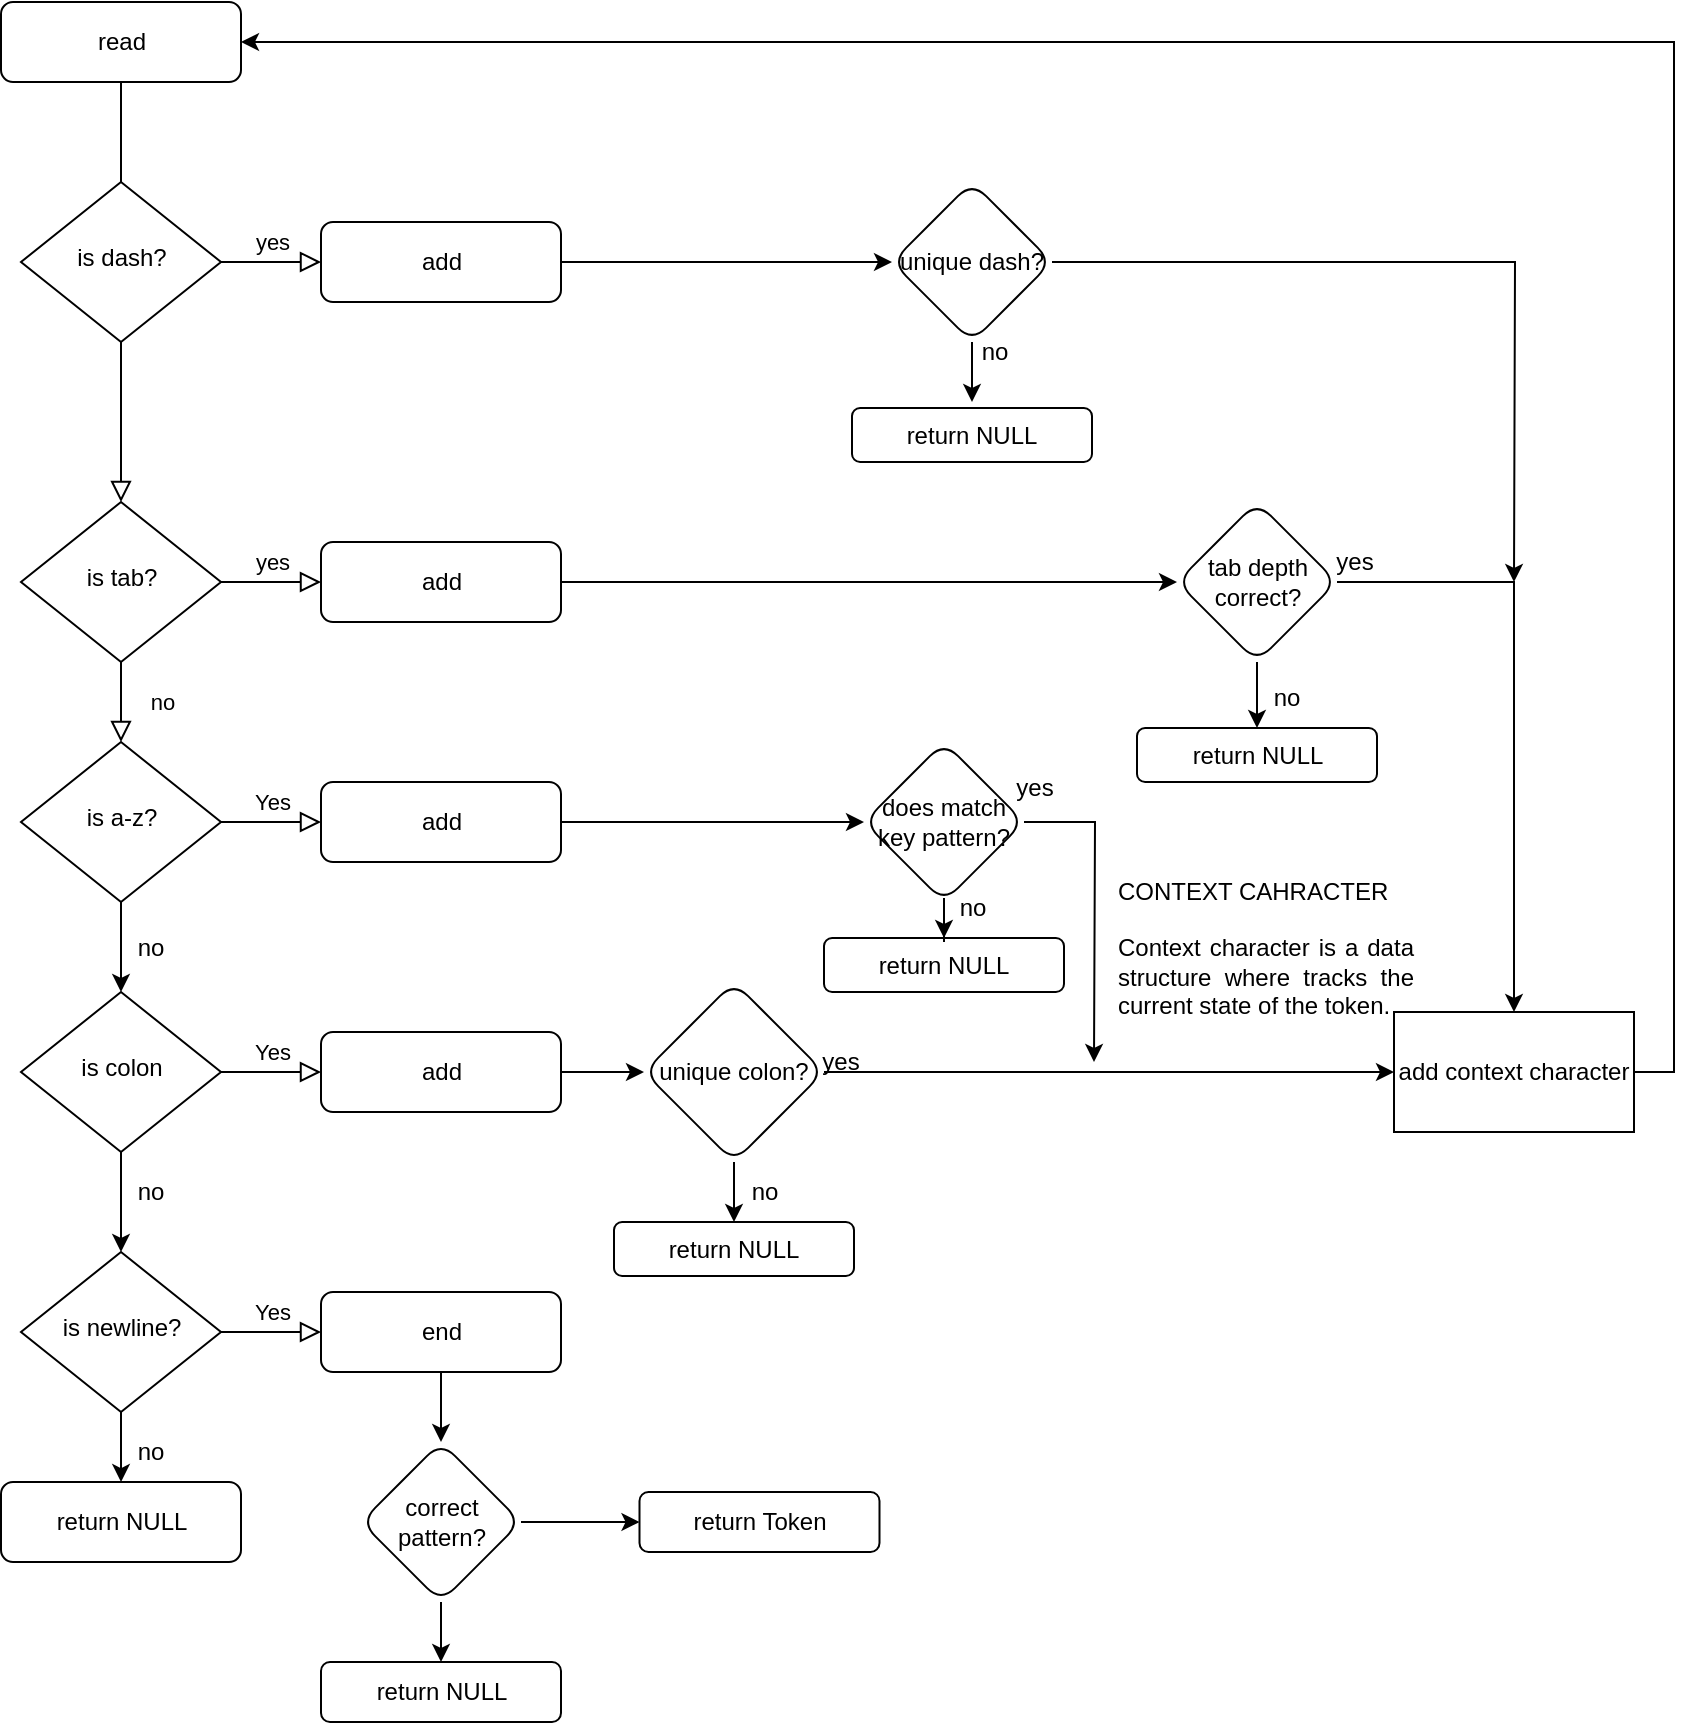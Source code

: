 <mxfile version="22.0.4" type="github" pages="2">
  <diagram id="C5RBs43oDa-KdzZeNtuy" name="lexer state machine">
    <mxGraphModel dx="670" dy="1469" grid="1" gridSize="10" guides="1" tooltips="1" connect="1" arrows="1" fold="1" page="1" pageScale="1" pageWidth="827" pageHeight="1169" math="0" shadow="0">
      <root>
        <mxCell id="WIyWlLk6GJQsqaUBKTNV-0" />
        <mxCell id="WIyWlLk6GJQsqaUBKTNV-1" parent="WIyWlLk6GJQsqaUBKTNV-0" />
        <mxCell id="WIyWlLk6GJQsqaUBKTNV-2" value="" style="rounded=0;html=1;jettySize=auto;orthogonalLoop=1;fontSize=11;endArrow=block;endFill=0;endSize=8;strokeWidth=1;shadow=0;labelBackgroundColor=none;edgeStyle=orthogonalEdgeStyle;" parent="WIyWlLk6GJQsqaUBKTNV-1" source="WIyWlLk6GJQsqaUBKTNV-3" target="WIyWlLk6GJQsqaUBKTNV-6" edge="1">
          <mxGeometry relative="1" as="geometry" />
        </mxCell>
        <mxCell id="WIyWlLk6GJQsqaUBKTNV-3" value="read" style="rounded=1;whiteSpace=wrap;html=1;fontSize=12;glass=0;strokeWidth=1;shadow=0;" parent="WIyWlLk6GJQsqaUBKTNV-1" vertex="1">
          <mxGeometry x="3.5" y="-80" width="120" height="40" as="geometry" />
        </mxCell>
        <mxCell id="WIyWlLk6GJQsqaUBKTNV-4" value="no" style="rounded=0;html=1;jettySize=auto;orthogonalLoop=1;fontSize=11;endArrow=block;endFill=0;endSize=8;strokeWidth=1;shadow=0;labelBackgroundColor=none;edgeStyle=orthogonalEdgeStyle;" parent="WIyWlLk6GJQsqaUBKTNV-1" source="WIyWlLk6GJQsqaUBKTNV-6" target="WIyWlLk6GJQsqaUBKTNV-10" edge="1">
          <mxGeometry y="20" relative="1" as="geometry">
            <mxPoint as="offset" />
          </mxGeometry>
        </mxCell>
        <mxCell id="WIyWlLk6GJQsqaUBKTNV-5" value="yes" style="edgeStyle=orthogonalEdgeStyle;rounded=0;html=1;jettySize=auto;orthogonalLoop=1;fontSize=11;endArrow=block;endFill=0;endSize=8;strokeWidth=1;shadow=0;labelBackgroundColor=none;" parent="WIyWlLk6GJQsqaUBKTNV-1" source="WIyWlLk6GJQsqaUBKTNV-6" target="WIyWlLk6GJQsqaUBKTNV-7" edge="1">
          <mxGeometry y="10" relative="1" as="geometry">
            <mxPoint as="offset" />
          </mxGeometry>
        </mxCell>
        <mxCell id="WIyWlLk6GJQsqaUBKTNV-6" value="is tab?" style="rhombus;whiteSpace=wrap;html=1;shadow=0;fontFamily=Helvetica;fontSize=12;align=center;strokeWidth=1;spacing=6;spacingTop=-4;" parent="WIyWlLk6GJQsqaUBKTNV-1" vertex="1">
          <mxGeometry x="13.5" y="170" width="100" height="80" as="geometry" />
        </mxCell>
        <mxCell id="NJGwAmN8iUr_1sxsh8-F-1" value="" style="edgeStyle=orthogonalEdgeStyle;rounded=0;orthogonalLoop=1;jettySize=auto;html=1;" edge="1" parent="WIyWlLk6GJQsqaUBKTNV-1" source="WIyWlLk6GJQsqaUBKTNV-7" target="NJGwAmN8iUr_1sxsh8-F-0">
          <mxGeometry relative="1" as="geometry" />
        </mxCell>
        <mxCell id="WIyWlLk6GJQsqaUBKTNV-7" value="add" style="rounded=1;whiteSpace=wrap;html=1;fontSize=12;glass=0;strokeWidth=1;shadow=0;" parent="WIyWlLk6GJQsqaUBKTNV-1" vertex="1">
          <mxGeometry x="163.5" y="190" width="120" height="40" as="geometry" />
        </mxCell>
        <mxCell id="WIyWlLk6GJQsqaUBKTNV-9" value="Yes" style="edgeStyle=orthogonalEdgeStyle;rounded=0;html=1;jettySize=auto;orthogonalLoop=1;fontSize=11;endArrow=block;endFill=0;endSize=8;strokeWidth=1;shadow=0;labelBackgroundColor=none;" parent="WIyWlLk6GJQsqaUBKTNV-1" source="WIyWlLk6GJQsqaUBKTNV-10" target="WIyWlLk6GJQsqaUBKTNV-12" edge="1">
          <mxGeometry y="10" relative="1" as="geometry">
            <mxPoint as="offset" />
          </mxGeometry>
        </mxCell>
        <mxCell id="NJGwAmN8iUr_1sxsh8-F-18" value="" style="edgeStyle=orthogonalEdgeStyle;rounded=0;orthogonalLoop=1;jettySize=auto;html=1;" edge="1" parent="WIyWlLk6GJQsqaUBKTNV-1" source="WIyWlLk6GJQsqaUBKTNV-10" target="NJGwAmN8iUr_1sxsh8-F-11">
          <mxGeometry relative="1" as="geometry" />
        </mxCell>
        <mxCell id="WIyWlLk6GJQsqaUBKTNV-10" value="is a-z?" style="rhombus;whiteSpace=wrap;html=1;shadow=0;fontFamily=Helvetica;fontSize=12;align=center;strokeWidth=1;spacing=6;spacingTop=-4;" parent="WIyWlLk6GJQsqaUBKTNV-1" vertex="1">
          <mxGeometry x="13.5" y="290" width="100" height="80" as="geometry" />
        </mxCell>
        <mxCell id="WIyWlLk6GJQsqaUBKTNV-12" value="add" style="rounded=1;whiteSpace=wrap;html=1;fontSize=12;glass=0;strokeWidth=1;shadow=0;" parent="WIyWlLk6GJQsqaUBKTNV-1" vertex="1">
          <mxGeometry x="163.5" y="310" width="120" height="40" as="geometry" />
        </mxCell>
        <mxCell id="NJGwAmN8iUr_1sxsh8-F-3" value="" style="edgeStyle=orthogonalEdgeStyle;rounded=0;orthogonalLoop=1;jettySize=auto;html=1;" edge="1" parent="WIyWlLk6GJQsqaUBKTNV-1" source="NJGwAmN8iUr_1sxsh8-F-0" target="NJGwAmN8iUr_1sxsh8-F-2">
          <mxGeometry relative="1" as="geometry" />
        </mxCell>
        <mxCell id="NJGwAmN8iUr_1sxsh8-F-69" style="edgeStyle=orthogonalEdgeStyle;rounded=0;orthogonalLoop=1;jettySize=auto;html=1;" edge="1" parent="WIyWlLk6GJQsqaUBKTNV-1" source="NJGwAmN8iUr_1sxsh8-F-0" target="NJGwAmN8iUr_1sxsh8-F-39">
          <mxGeometry relative="1" as="geometry" />
        </mxCell>
        <mxCell id="NJGwAmN8iUr_1sxsh8-F-0" value="tab depth correct?" style="rhombus;whiteSpace=wrap;html=1;rounded=1;glass=0;strokeWidth=1;shadow=0;" vertex="1" parent="WIyWlLk6GJQsqaUBKTNV-1">
          <mxGeometry x="591.5" y="170" width="80" height="80" as="geometry" />
        </mxCell>
        <mxCell id="NJGwAmN8iUr_1sxsh8-F-2" value="return NULL" style="whiteSpace=wrap;html=1;rounded=1;glass=0;strokeWidth=1;shadow=0;" vertex="1" parent="WIyWlLk6GJQsqaUBKTNV-1">
          <mxGeometry x="571.5" y="283" width="120" height="27" as="geometry" />
        </mxCell>
        <mxCell id="NJGwAmN8iUr_1sxsh8-F-4" value="no" style="text;html=1;align=center;verticalAlign=middle;resizable=0;points=[];autosize=1;strokeColor=none;fillColor=none;" vertex="1" parent="WIyWlLk6GJQsqaUBKTNV-1">
          <mxGeometry x="625.5" y="253" width="40" height="30" as="geometry" />
        </mxCell>
        <mxCell id="NJGwAmN8iUr_1sxsh8-F-10" value="Yes" style="edgeStyle=orthogonalEdgeStyle;rounded=0;html=1;jettySize=auto;orthogonalLoop=1;fontSize=11;endArrow=block;endFill=0;endSize=8;strokeWidth=1;shadow=0;labelBackgroundColor=none;" edge="1" parent="WIyWlLk6GJQsqaUBKTNV-1" source="NJGwAmN8iUr_1sxsh8-F-11" target="NJGwAmN8iUr_1sxsh8-F-13">
          <mxGeometry y="10" relative="1" as="geometry">
            <mxPoint as="offset" />
          </mxGeometry>
        </mxCell>
        <mxCell id="NJGwAmN8iUr_1sxsh8-F-27" value="" style="edgeStyle=orthogonalEdgeStyle;rounded=0;orthogonalLoop=1;jettySize=auto;html=1;" edge="1" parent="WIyWlLk6GJQsqaUBKTNV-1" source="NJGwAmN8iUr_1sxsh8-F-11" target="NJGwAmN8iUr_1sxsh8-F-20">
          <mxGeometry relative="1" as="geometry" />
        </mxCell>
        <mxCell id="NJGwAmN8iUr_1sxsh8-F-11" value="is colon" style="rhombus;whiteSpace=wrap;html=1;shadow=0;fontFamily=Helvetica;fontSize=12;align=center;strokeWidth=1;spacing=6;spacingTop=-4;" vertex="1" parent="WIyWlLk6GJQsqaUBKTNV-1">
          <mxGeometry x="13.5" y="415" width="100" height="80" as="geometry" />
        </mxCell>
        <mxCell id="NJGwAmN8iUr_1sxsh8-F-12" value="" style="edgeStyle=orthogonalEdgeStyle;rounded=0;orthogonalLoop=1;jettySize=auto;html=1;" edge="1" parent="WIyWlLk6GJQsqaUBKTNV-1" source="NJGwAmN8iUr_1sxsh8-F-13" target="NJGwAmN8iUr_1sxsh8-F-15">
          <mxGeometry relative="1" as="geometry" />
        </mxCell>
        <mxCell id="NJGwAmN8iUr_1sxsh8-F-13" value="add" style="rounded=1;whiteSpace=wrap;html=1;fontSize=12;glass=0;strokeWidth=1;shadow=0;" vertex="1" parent="WIyWlLk6GJQsqaUBKTNV-1">
          <mxGeometry x="163.5" y="435" width="120" height="40" as="geometry" />
        </mxCell>
        <mxCell id="NJGwAmN8iUr_1sxsh8-F-14" value="" style="edgeStyle=orthogonalEdgeStyle;rounded=0;orthogonalLoop=1;jettySize=auto;html=1;" edge="1" parent="WIyWlLk6GJQsqaUBKTNV-1" source="NJGwAmN8iUr_1sxsh8-F-15" target="NJGwAmN8iUr_1sxsh8-F-16">
          <mxGeometry relative="1" as="geometry" />
        </mxCell>
        <mxCell id="NJGwAmN8iUr_1sxsh8-F-75" style="edgeStyle=orthogonalEdgeStyle;rounded=0;orthogonalLoop=1;jettySize=auto;html=1;entryX=0;entryY=0.5;entryDx=0;entryDy=0;" edge="1" parent="WIyWlLk6GJQsqaUBKTNV-1" source="NJGwAmN8iUr_1sxsh8-F-15" target="NJGwAmN8iUr_1sxsh8-F-39">
          <mxGeometry relative="1" as="geometry" />
        </mxCell>
        <mxCell id="NJGwAmN8iUr_1sxsh8-F-15" value="unique colon?" style="rhombus;whiteSpace=wrap;html=1;rounded=1;glass=0;strokeWidth=1;shadow=0;" vertex="1" parent="WIyWlLk6GJQsqaUBKTNV-1">
          <mxGeometry x="325" y="410" width="90" height="90" as="geometry" />
        </mxCell>
        <mxCell id="NJGwAmN8iUr_1sxsh8-F-16" value="return NULL" style="whiteSpace=wrap;html=1;rounded=1;glass=0;strokeWidth=1;shadow=0;" vertex="1" parent="WIyWlLk6GJQsqaUBKTNV-1">
          <mxGeometry x="310" y="530" width="120" height="27" as="geometry" />
        </mxCell>
        <mxCell id="NJGwAmN8iUr_1sxsh8-F-17" value="no" style="text;html=1;align=center;verticalAlign=middle;resizable=0;points=[];autosize=1;strokeColor=none;fillColor=none;" vertex="1" parent="WIyWlLk6GJQsqaUBKTNV-1">
          <mxGeometry x="365" y="500" width="40" height="30" as="geometry" />
        </mxCell>
        <mxCell id="NJGwAmN8iUr_1sxsh8-F-19" value="Yes" style="edgeStyle=orthogonalEdgeStyle;rounded=0;html=1;jettySize=auto;orthogonalLoop=1;fontSize=11;endArrow=block;endFill=0;endSize=8;strokeWidth=1;shadow=0;labelBackgroundColor=none;" edge="1" parent="WIyWlLk6GJQsqaUBKTNV-1" source="NJGwAmN8iUr_1sxsh8-F-20" target="NJGwAmN8iUr_1sxsh8-F-22">
          <mxGeometry y="10" relative="1" as="geometry">
            <mxPoint as="offset" />
          </mxGeometry>
        </mxCell>
        <mxCell id="NJGwAmN8iUr_1sxsh8-F-29" value="" style="edgeStyle=orthogonalEdgeStyle;rounded=0;orthogonalLoop=1;jettySize=auto;html=1;" edge="1" parent="WIyWlLk6GJQsqaUBKTNV-1" source="NJGwAmN8iUr_1sxsh8-F-20">
          <mxGeometry relative="1" as="geometry">
            <mxPoint x="63.517" y="660.014" as="targetPoint" />
          </mxGeometry>
        </mxCell>
        <mxCell id="NJGwAmN8iUr_1sxsh8-F-20" value="is newline?" style="rhombus;whiteSpace=wrap;html=1;shadow=0;fontFamily=Helvetica;fontSize=12;align=center;strokeWidth=1;spacing=6;spacingTop=-4;" vertex="1" parent="WIyWlLk6GJQsqaUBKTNV-1">
          <mxGeometry x="13.5" y="545" width="100" height="80" as="geometry" />
        </mxCell>
        <mxCell id="NJGwAmN8iUr_1sxsh8-F-47" value="" style="edgeStyle=orthogonalEdgeStyle;rounded=0;orthogonalLoop=1;jettySize=auto;html=1;" edge="1" parent="WIyWlLk6GJQsqaUBKTNV-1" source="NJGwAmN8iUr_1sxsh8-F-22" target="NJGwAmN8iUr_1sxsh8-F-46">
          <mxGeometry relative="1" as="geometry" />
        </mxCell>
        <mxCell id="NJGwAmN8iUr_1sxsh8-F-22" value="end" style="rounded=1;whiteSpace=wrap;html=1;fontSize=12;glass=0;strokeWidth=1;shadow=0;" vertex="1" parent="WIyWlLk6GJQsqaUBKTNV-1">
          <mxGeometry x="163.5" y="565" width="120" height="40" as="geometry" />
        </mxCell>
        <mxCell id="NJGwAmN8iUr_1sxsh8-F-30" value="no" style="text;html=1;align=center;verticalAlign=middle;resizable=0;points=[];autosize=1;strokeColor=none;fillColor=none;" vertex="1" parent="WIyWlLk6GJQsqaUBKTNV-1">
          <mxGeometry x="58" y="378" width="40" height="30" as="geometry" />
        </mxCell>
        <mxCell id="NJGwAmN8iUr_1sxsh8-F-31" value="no" style="text;html=1;align=center;verticalAlign=middle;resizable=0;points=[];autosize=1;strokeColor=none;fillColor=none;" vertex="1" parent="WIyWlLk6GJQsqaUBKTNV-1">
          <mxGeometry x="58" y="500" width="40" height="30" as="geometry" />
        </mxCell>
        <mxCell id="NJGwAmN8iUr_1sxsh8-F-32" value="no" style="text;html=1;align=center;verticalAlign=middle;resizable=0;points=[];autosize=1;strokeColor=none;fillColor=none;" vertex="1" parent="WIyWlLk6GJQsqaUBKTNV-1">
          <mxGeometry x="58" y="630" width="40" height="30" as="geometry" />
        </mxCell>
        <mxCell id="NJGwAmN8iUr_1sxsh8-F-33" value="return NULL" style="rounded=1;whiteSpace=wrap;html=1;fontSize=12;glass=0;strokeWidth=1;shadow=0;" vertex="1" parent="WIyWlLk6GJQsqaUBKTNV-1">
          <mxGeometry x="3.5" y="660" width="120" height="40" as="geometry" />
        </mxCell>
        <mxCell id="NJGwAmN8iUr_1sxsh8-F-34" value="return Token" style="rounded=1;whiteSpace=wrap;html=1;fontSize=12;glass=0;strokeWidth=1;shadow=0;" vertex="1" parent="WIyWlLk6GJQsqaUBKTNV-1">
          <mxGeometry x="322.75" y="665" width="120" height="30" as="geometry" />
        </mxCell>
        <mxCell id="y6LaKMIjHYWvaa5KC_cy-15" style="edgeStyle=orthogonalEdgeStyle;rounded=0;orthogonalLoop=1;jettySize=auto;html=1;entryX=1;entryY=0.5;entryDx=0;entryDy=0;" edge="1" parent="WIyWlLk6GJQsqaUBKTNV-1" source="NJGwAmN8iUr_1sxsh8-F-39" target="WIyWlLk6GJQsqaUBKTNV-3">
          <mxGeometry relative="1" as="geometry">
            <Array as="points">
              <mxPoint x="840" y="455" />
              <mxPoint x="840" y="-60" />
            </Array>
          </mxGeometry>
        </mxCell>
        <mxCell id="NJGwAmN8iUr_1sxsh8-F-39" value="add context character" style="rounded=0;whiteSpace=wrap;html=1;" vertex="1" parent="WIyWlLk6GJQsqaUBKTNV-1">
          <mxGeometry x="700" y="425" width="120" height="60" as="geometry" />
        </mxCell>
        <mxCell id="NJGwAmN8iUr_1sxsh8-F-48" style="edgeStyle=orthogonalEdgeStyle;rounded=0;orthogonalLoop=1;jettySize=auto;html=1;" edge="1" parent="WIyWlLk6GJQsqaUBKTNV-1" source="NJGwAmN8iUr_1sxsh8-F-46" target="NJGwAmN8iUr_1sxsh8-F-34">
          <mxGeometry relative="1" as="geometry" />
        </mxCell>
        <mxCell id="NJGwAmN8iUr_1sxsh8-F-50" style="edgeStyle=orthogonalEdgeStyle;rounded=0;orthogonalLoop=1;jettySize=auto;html=1;entryX=0.5;entryY=0;entryDx=0;entryDy=0;" edge="1" parent="WIyWlLk6GJQsqaUBKTNV-1" source="NJGwAmN8iUr_1sxsh8-F-46" target="NJGwAmN8iUr_1sxsh8-F-49">
          <mxGeometry relative="1" as="geometry" />
        </mxCell>
        <mxCell id="NJGwAmN8iUr_1sxsh8-F-46" value="correct pattern?" style="rhombus;whiteSpace=wrap;html=1;rounded=1;glass=0;strokeWidth=1;shadow=0;" vertex="1" parent="WIyWlLk6GJQsqaUBKTNV-1">
          <mxGeometry x="183.5" y="640" width="80" height="80" as="geometry" />
        </mxCell>
        <mxCell id="NJGwAmN8iUr_1sxsh8-F-49" value="return NULL" style="whiteSpace=wrap;html=1;rounded=1;glass=0;strokeWidth=1;shadow=0;" vertex="1" parent="WIyWlLk6GJQsqaUBKTNV-1">
          <mxGeometry x="163.5" y="750" width="120" height="30" as="geometry" />
        </mxCell>
        <mxCell id="NJGwAmN8iUr_1sxsh8-F-51" value="&lt;div align=&quot;justify&quot;&gt;CONTEXT CAHRACTER&lt;/div&gt;&lt;div align=&quot;justify&quot;&gt;&lt;br&gt;Context character is a data structure where tracks the current state of the token.&lt;/div&gt;" style="text;html=1;strokeColor=none;fillColor=none;align=center;verticalAlign=middle;whiteSpace=wrap;rounded=0;" vertex="1" parent="WIyWlLk6GJQsqaUBKTNV-1">
          <mxGeometry x="561" y="328" width="150" height="130" as="geometry" />
        </mxCell>
        <mxCell id="NJGwAmN8iUr_1sxsh8-F-64" style="edgeStyle=orthogonalEdgeStyle;rounded=0;orthogonalLoop=1;jettySize=auto;html=1;exitX=0.5;exitY=1;exitDx=0;exitDy=0;" edge="1" parent="WIyWlLk6GJQsqaUBKTNV-1">
          <mxGeometry relative="1" as="geometry">
            <mxPoint x="553.5" y="425" as="sourcePoint" />
            <mxPoint x="553.5" y="425" as="targetPoint" />
          </mxGeometry>
        </mxCell>
        <mxCell id="NJGwAmN8iUr_1sxsh8-F-73" value="yes" style="text;html=1;align=center;verticalAlign=middle;resizable=0;points=[];autosize=1;strokeColor=none;fillColor=none;" vertex="1" parent="WIyWlLk6GJQsqaUBKTNV-1">
          <mxGeometry x="402.75" y="435" width="40" height="30" as="geometry" />
        </mxCell>
        <mxCell id="NJGwAmN8iUr_1sxsh8-F-74" value="yes" style="text;html=1;align=center;verticalAlign=middle;resizable=0;points=[];autosize=1;strokeColor=none;fillColor=none;" vertex="1" parent="WIyWlLk6GJQsqaUBKTNV-1">
          <mxGeometry x="660" y="185" width="40" height="30" as="geometry" />
        </mxCell>
        <mxCell id="NJGwAmN8iUr_1sxsh8-F-79" value="return NULL" style="whiteSpace=wrap;html=1;rounded=1;glass=0;strokeWidth=1;shadow=0;" vertex="1" parent="WIyWlLk6GJQsqaUBKTNV-1">
          <mxGeometry x="415" y="388" width="120" height="27" as="geometry" />
        </mxCell>
        <mxCell id="NJGwAmN8iUr_1sxsh8-F-80" value="" style="edgeStyle=orthogonalEdgeStyle;rounded=0;orthogonalLoop=1;jettySize=auto;html=1;" edge="1" parent="WIyWlLk6GJQsqaUBKTNV-1" source="WIyWlLk6GJQsqaUBKTNV-12" target="NJGwAmN8iUr_1sxsh8-F-78">
          <mxGeometry relative="1" as="geometry">
            <mxPoint x="520" y="450" as="targetPoint" />
            <mxPoint x="284" y="330" as="sourcePoint" />
          </mxGeometry>
        </mxCell>
        <mxCell id="NJGwAmN8iUr_1sxsh8-F-83" style="edgeStyle=orthogonalEdgeStyle;rounded=0;orthogonalLoop=1;jettySize=auto;html=1;entryX=0.5;entryY=0;entryDx=0;entryDy=0;" edge="1" parent="WIyWlLk6GJQsqaUBKTNV-1" source="NJGwAmN8iUr_1sxsh8-F-78" target="NJGwAmN8iUr_1sxsh8-F-79">
          <mxGeometry relative="1" as="geometry" />
        </mxCell>
        <mxCell id="NJGwAmN8iUr_1sxsh8-F-85" style="edgeStyle=orthogonalEdgeStyle;rounded=0;orthogonalLoop=1;jettySize=auto;html=1;" edge="1" parent="WIyWlLk6GJQsqaUBKTNV-1" source="NJGwAmN8iUr_1sxsh8-F-78">
          <mxGeometry relative="1" as="geometry">
            <mxPoint x="550.0" y="450" as="targetPoint" />
          </mxGeometry>
        </mxCell>
        <mxCell id="NJGwAmN8iUr_1sxsh8-F-78" value="does match key pattern?" style="rhombus;whiteSpace=wrap;html=1;rounded=1;glass=0;strokeWidth=1;shadow=0;" vertex="1" parent="WIyWlLk6GJQsqaUBKTNV-1">
          <mxGeometry x="435" y="290" width="80" height="80" as="geometry" />
        </mxCell>
        <mxCell id="NJGwAmN8iUr_1sxsh8-F-81" value="yes" style="text;html=1;align=center;verticalAlign=middle;resizable=0;points=[];autosize=1;strokeColor=none;fillColor=none;" vertex="1" parent="WIyWlLk6GJQsqaUBKTNV-1">
          <mxGeometry x="500" y="298" width="40" height="30" as="geometry" />
        </mxCell>
        <mxCell id="NJGwAmN8iUr_1sxsh8-F-84" value="no" style="text;html=1;align=center;verticalAlign=middle;resizable=0;points=[];autosize=1;strokeColor=none;fillColor=none;" vertex="1" parent="WIyWlLk6GJQsqaUBKTNV-1">
          <mxGeometry x="469" y="358" width="40" height="30" as="geometry" />
        </mxCell>
        <mxCell id="y6LaKMIjHYWvaa5KC_cy-7" value="yes" style="edgeStyle=orthogonalEdgeStyle;rounded=0;html=1;jettySize=auto;orthogonalLoop=1;fontSize=11;endArrow=block;endFill=0;endSize=8;strokeWidth=1;shadow=0;labelBackgroundColor=none;" edge="1" parent="WIyWlLk6GJQsqaUBKTNV-1" source="y6LaKMIjHYWvaa5KC_cy-8" target="y6LaKMIjHYWvaa5KC_cy-10">
          <mxGeometry y="10" relative="1" as="geometry">
            <mxPoint as="offset" />
          </mxGeometry>
        </mxCell>
        <mxCell id="y6LaKMIjHYWvaa5KC_cy-8" value="is dash?" style="rhombus;whiteSpace=wrap;html=1;shadow=0;fontFamily=Helvetica;fontSize=12;align=center;strokeWidth=1;spacing=6;spacingTop=-4;" vertex="1" parent="WIyWlLk6GJQsqaUBKTNV-1">
          <mxGeometry x="13.5" y="10" width="100" height="80" as="geometry" />
        </mxCell>
        <mxCell id="y6LaKMIjHYWvaa5KC_cy-9" value="" style="edgeStyle=orthogonalEdgeStyle;rounded=0;orthogonalLoop=1;jettySize=auto;html=1;" edge="1" parent="WIyWlLk6GJQsqaUBKTNV-1" source="y6LaKMIjHYWvaa5KC_cy-10" target="y6LaKMIjHYWvaa5KC_cy-11">
          <mxGeometry relative="1" as="geometry" />
        </mxCell>
        <mxCell id="y6LaKMIjHYWvaa5KC_cy-10" value="add" style="rounded=1;whiteSpace=wrap;html=1;fontSize=12;glass=0;strokeWidth=1;shadow=0;" vertex="1" parent="WIyWlLk6GJQsqaUBKTNV-1">
          <mxGeometry x="163.5" y="30" width="120" height="40" as="geometry" />
        </mxCell>
        <mxCell id="y6LaKMIjHYWvaa5KC_cy-14" style="edgeStyle=orthogonalEdgeStyle;rounded=0;orthogonalLoop=1;jettySize=auto;html=1;" edge="1" parent="WIyWlLk6GJQsqaUBKTNV-1" source="y6LaKMIjHYWvaa5KC_cy-11">
          <mxGeometry relative="1" as="geometry">
            <mxPoint x="760.0" y="210" as="targetPoint" />
          </mxGeometry>
        </mxCell>
        <mxCell id="y6LaKMIjHYWvaa5KC_cy-16" style="edgeStyle=orthogonalEdgeStyle;rounded=0;orthogonalLoop=1;jettySize=auto;html=1;" edge="1" parent="WIyWlLk6GJQsqaUBKTNV-1" source="y6LaKMIjHYWvaa5KC_cy-11">
          <mxGeometry relative="1" as="geometry">
            <mxPoint x="489" y="120" as="targetPoint" />
          </mxGeometry>
        </mxCell>
        <mxCell id="y6LaKMIjHYWvaa5KC_cy-11" value="unique dash?" style="rhombus;whiteSpace=wrap;html=1;rounded=1;glass=0;strokeWidth=1;shadow=0;" vertex="1" parent="WIyWlLk6GJQsqaUBKTNV-1">
          <mxGeometry x="449" y="10" width="80" height="80" as="geometry" />
        </mxCell>
        <mxCell id="y6LaKMIjHYWvaa5KC_cy-12" value="return NULL" style="whiteSpace=wrap;html=1;rounded=1;glass=0;strokeWidth=1;shadow=0;" vertex="1" parent="WIyWlLk6GJQsqaUBKTNV-1">
          <mxGeometry x="429" y="123" width="120" height="27" as="geometry" />
        </mxCell>
        <mxCell id="y6LaKMIjHYWvaa5KC_cy-13" value="no" style="text;html=1;align=center;verticalAlign=middle;resizable=0;points=[];autosize=1;strokeColor=none;fillColor=none;" vertex="1" parent="WIyWlLk6GJQsqaUBKTNV-1">
          <mxGeometry x="480" y="80" width="40" height="30" as="geometry" />
        </mxCell>
      </root>
    </mxGraphModel>
  </diagram>
  <diagram id="evAzaiWNEllOGVwo9i98" name="Page-2">
    <mxGraphModel dx="408" dy="428" grid="1" gridSize="10" guides="1" tooltips="1" connect="1" arrows="1" fold="1" page="1" pageScale="1" pageWidth="850" pageHeight="1100" math="0" shadow="0">
      <root>
        <mxCell id="0" />
        <mxCell id="1" parent="0" />
        <mxCell id="w7-qfAc-dVlZl1u8k3MO-1" value="0" style="rounded=0;whiteSpace=wrap;html=1;" vertex="1" parent="1">
          <mxGeometry y="240" width="60" height="60" as="geometry" />
        </mxCell>
        <mxCell id="w7-qfAc-dVlZl1u8k3MO-2" value="-" style="rounded=0;whiteSpace=wrap;html=1;" vertex="1" parent="1">
          <mxGeometry x="60" y="240" width="60" height="60" as="geometry" />
        </mxCell>
        <mxCell id="w7-qfAc-dVlZl1u8k3MO-7" value="-" style="rounded=0;whiteSpace=wrap;html=1;" vertex="1" parent="1">
          <mxGeometry x="120" y="240" width="60" height="60" as="geometry" />
        </mxCell>
        <mxCell id="w7-qfAc-dVlZl1u8k3MO-8" value="-" style="rounded=0;whiteSpace=wrap;html=1;" vertex="1" parent="1">
          <mxGeometry x="180" y="240" width="60" height="60" as="geometry" />
        </mxCell>
        <mxCell id="w7-qfAc-dVlZl1u8k3MO-9" value="-" style="rounded=0;whiteSpace=wrap;html=1;" vertex="1" parent="1">
          <mxGeometry x="240" y="240" width="60" height="60" as="geometry" />
        </mxCell>
        <mxCell id="w7-qfAc-dVlZl1u8k3MO-10" value="-" style="rounded=0;whiteSpace=wrap;html=1;" vertex="1" parent="1">
          <mxGeometry x="300" y="240" width="60" height="60" as="geometry" />
        </mxCell>
        <mxCell id="w7-qfAc-dVlZl1u8k3MO-11" value="-" style="rounded=0;whiteSpace=wrap;html=1;" vertex="1" parent="1">
          <mxGeometry x="360" y="240" width="60" height="60" as="geometry" />
        </mxCell>
        <mxCell id="w7-qfAc-dVlZl1u8k3MO-12" value="0" style="rounded=0;whiteSpace=wrap;html=1;" vertex="1" parent="1">
          <mxGeometry x="420" y="240" width="60" height="60" as="geometry" />
        </mxCell>
        <mxCell id="w7-qfAc-dVlZl1u8k3MO-13" value="tab" style="text;html=1;align=center;verticalAlign=middle;resizable=0;points=[];autosize=1;strokeColor=none;fillColor=none;" vertex="1" parent="1">
          <mxGeometry x="70" y="210" width="40" height="30" as="geometry" />
        </mxCell>
        <mxCell id="w7-qfAc-dVlZl1u8k3MO-16" value="alpha 1" style="text;html=1;align=center;verticalAlign=middle;resizable=0;points=[];autosize=1;strokeColor=none;fillColor=none;" vertex="1" parent="1">
          <mxGeometry x="180" y="210" width="60" height="30" as="geometry" />
        </mxCell>
        <mxCell id="w7-qfAc-dVlZl1u8k3MO-18" value="dash" style="text;html=1;align=center;verticalAlign=middle;resizable=0;points=[];autosize=1;strokeColor=none;fillColor=none;" vertex="1" parent="1">
          <mxGeometry x="125" y="210" width="50" height="30" as="geometry" />
        </mxCell>
        <mxCell id="w7-qfAc-dVlZl1u8k3MO-19" value="colon" style="text;html=1;align=center;verticalAlign=middle;resizable=0;points=[];autosize=1;strokeColor=none;fillColor=none;" vertex="1" parent="1">
          <mxGeometry x="245" y="210" width="50" height="30" as="geometry" />
        </mxCell>
        <mxCell id="w7-qfAc-dVlZl1u8k3MO-20" value="nl" style="text;html=1;align=center;verticalAlign=middle;resizable=0;points=[];autosize=1;strokeColor=none;fillColor=none;" vertex="1" parent="1">
          <mxGeometry x="375" y="210" width="30" height="30" as="geometry" />
        </mxCell>
        <mxCell id="w7-qfAc-dVlZl1u8k3MO-21" value="alpha 2" style="text;html=1;align=center;verticalAlign=middle;resizable=0;points=[];autosize=1;strokeColor=none;fillColor=none;" vertex="1" parent="1">
          <mxGeometry x="300" y="210" width="60" height="30" as="geometry" />
        </mxCell>
        <mxCell id="w7-qfAc-dVlZl1u8k3MO-22" value="none" style="text;html=1;align=center;verticalAlign=middle;resizable=0;points=[];autosize=1;strokeColor=none;fillColor=none;" vertex="1" parent="1">
          <mxGeometry x="425" y="210" width="50" height="30" as="geometry" />
        </mxCell>
        <mxCell id="w7-qfAc-dVlZl1u8k3MO-24" value="none" style="text;html=1;align=center;verticalAlign=middle;resizable=0;points=[];autosize=1;strokeColor=none;fillColor=none;" vertex="1" parent="1">
          <mxGeometry x="5" y="210" width="50" height="30" as="geometry" />
        </mxCell>
        <mxCell id="w7-qfAc-dVlZl1u8k3MO-25" value="&lt;div align=&quot;left&quot;&gt;&lt;ul&gt;&lt;li&gt;Object = 01011010 = 90 &lt;/li&gt;&lt;li&gt;Attribute = 01011110 = 94&lt;/li&gt;&lt;li&gt;Item/Object = 01111010 = 122&lt;br&gt;&lt;/li&gt;&lt;li&gt;Item/Attr = 01111110 =126&lt;/li&gt;&lt;/ul&gt;&lt;/div&gt;" style="text;html=1;align=left;verticalAlign=middle;resizable=0;points=[];autosize=1;strokeColor=none;fillColor=none;" vertex="1" parent="1">
          <mxGeometry y="300" width="230" height="100" as="geometry" />
        </mxCell>
      </root>
    </mxGraphModel>
  </diagram>
</mxfile>
